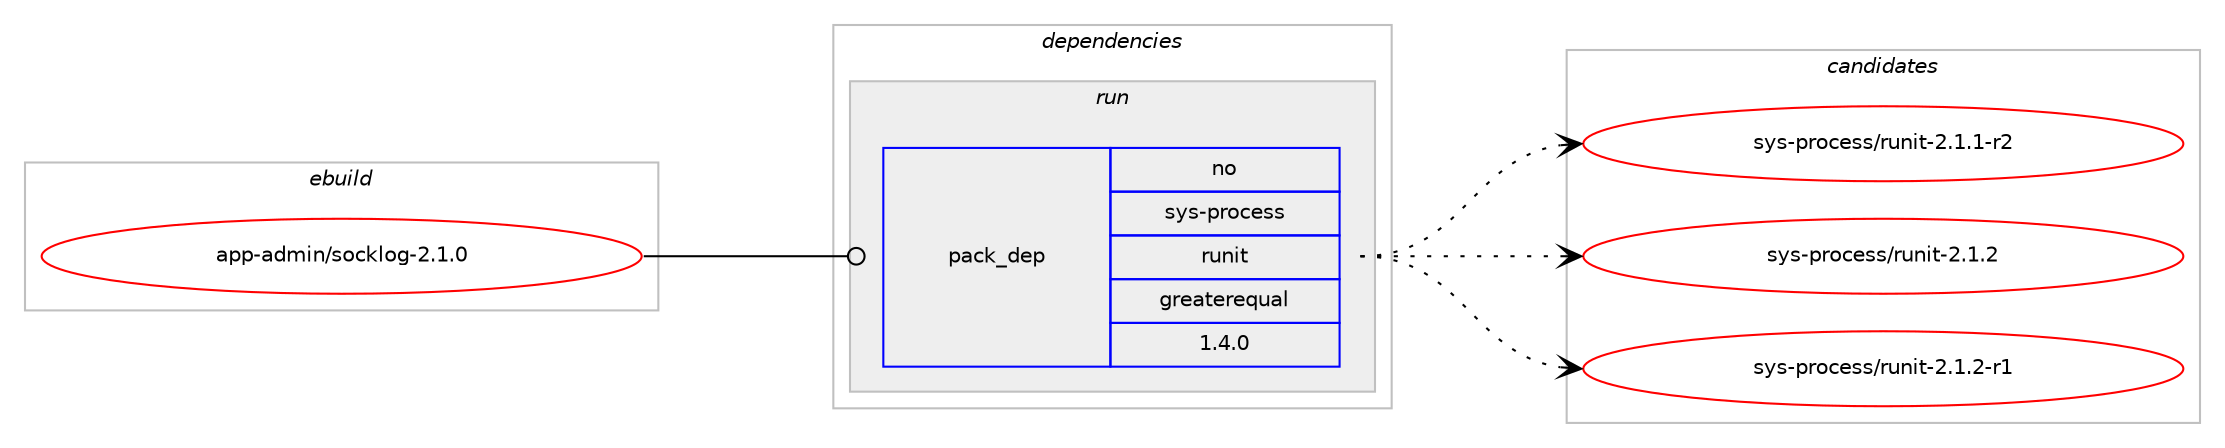 digraph prolog {

# *************
# Graph options
# *************

newrank=true;
concentrate=true;
compound=true;
graph [rankdir=LR,fontname=Helvetica,fontsize=10,ranksep=1.5];#, ranksep=2.5, nodesep=0.2];
edge  [arrowhead=vee];
node  [fontname=Helvetica,fontsize=10];

# **********
# The ebuild
# **********

subgraph cluster_leftcol {
color=gray;
rank=same;
label=<<i>ebuild</i>>;
id [label="app-admin/socklog-2.1.0", color=red, width=4, href="../app-admin/socklog-2.1.0.svg"];
}

# ****************
# The dependencies
# ****************

subgraph cluster_midcol {
color=gray;
label=<<i>dependencies</i>>;
subgraph cluster_compile {
fillcolor="#eeeeee";
style=filled;
label=<<i>compile</i>>;
}
subgraph cluster_compileandrun {
fillcolor="#eeeeee";
style=filled;
label=<<i>compile and run</i>>;
}
subgraph cluster_run {
fillcolor="#eeeeee";
style=filled;
label=<<i>run</i>>;
subgraph pack761 {
dependency952 [label=<<TABLE BORDER="0" CELLBORDER="1" CELLSPACING="0" CELLPADDING="4" WIDTH="220"><TR><TD ROWSPAN="6" CELLPADDING="30">pack_dep</TD></TR><TR><TD WIDTH="110">no</TD></TR><TR><TD>sys-process</TD></TR><TR><TD>runit</TD></TR><TR><TD>greaterequal</TD></TR><TR><TD>1.4.0</TD></TR></TABLE>>, shape=none, color=blue];
}
id:e -> dependency952:w [weight=20,style="solid",arrowhead="odot"];
}
}

# **************
# The candidates
# **************

subgraph cluster_choices {
rank=same;
color=gray;
label=<<i>candidates</i>>;

subgraph choice761 {
color=black;
nodesep=1;
choice1151211154511211411199101115115471141171101051164550464946494511450 [label="sys-process/runit-2.1.1-r2", color=red, width=4,href="../sys-process/runit-2.1.1-r2.svg"];
choice115121115451121141119910111511547114117110105116455046494650 [label="sys-process/runit-2.1.2", color=red, width=4,href="../sys-process/runit-2.1.2.svg"];
choice1151211154511211411199101115115471141171101051164550464946504511449 [label="sys-process/runit-2.1.2-r1", color=red, width=4,href="../sys-process/runit-2.1.2-r1.svg"];
dependency952:e -> choice1151211154511211411199101115115471141171101051164550464946494511450:w [style=dotted,weight="100"];
dependency952:e -> choice115121115451121141119910111511547114117110105116455046494650:w [style=dotted,weight="100"];
dependency952:e -> choice1151211154511211411199101115115471141171101051164550464946504511449:w [style=dotted,weight="100"];
}
}

}
